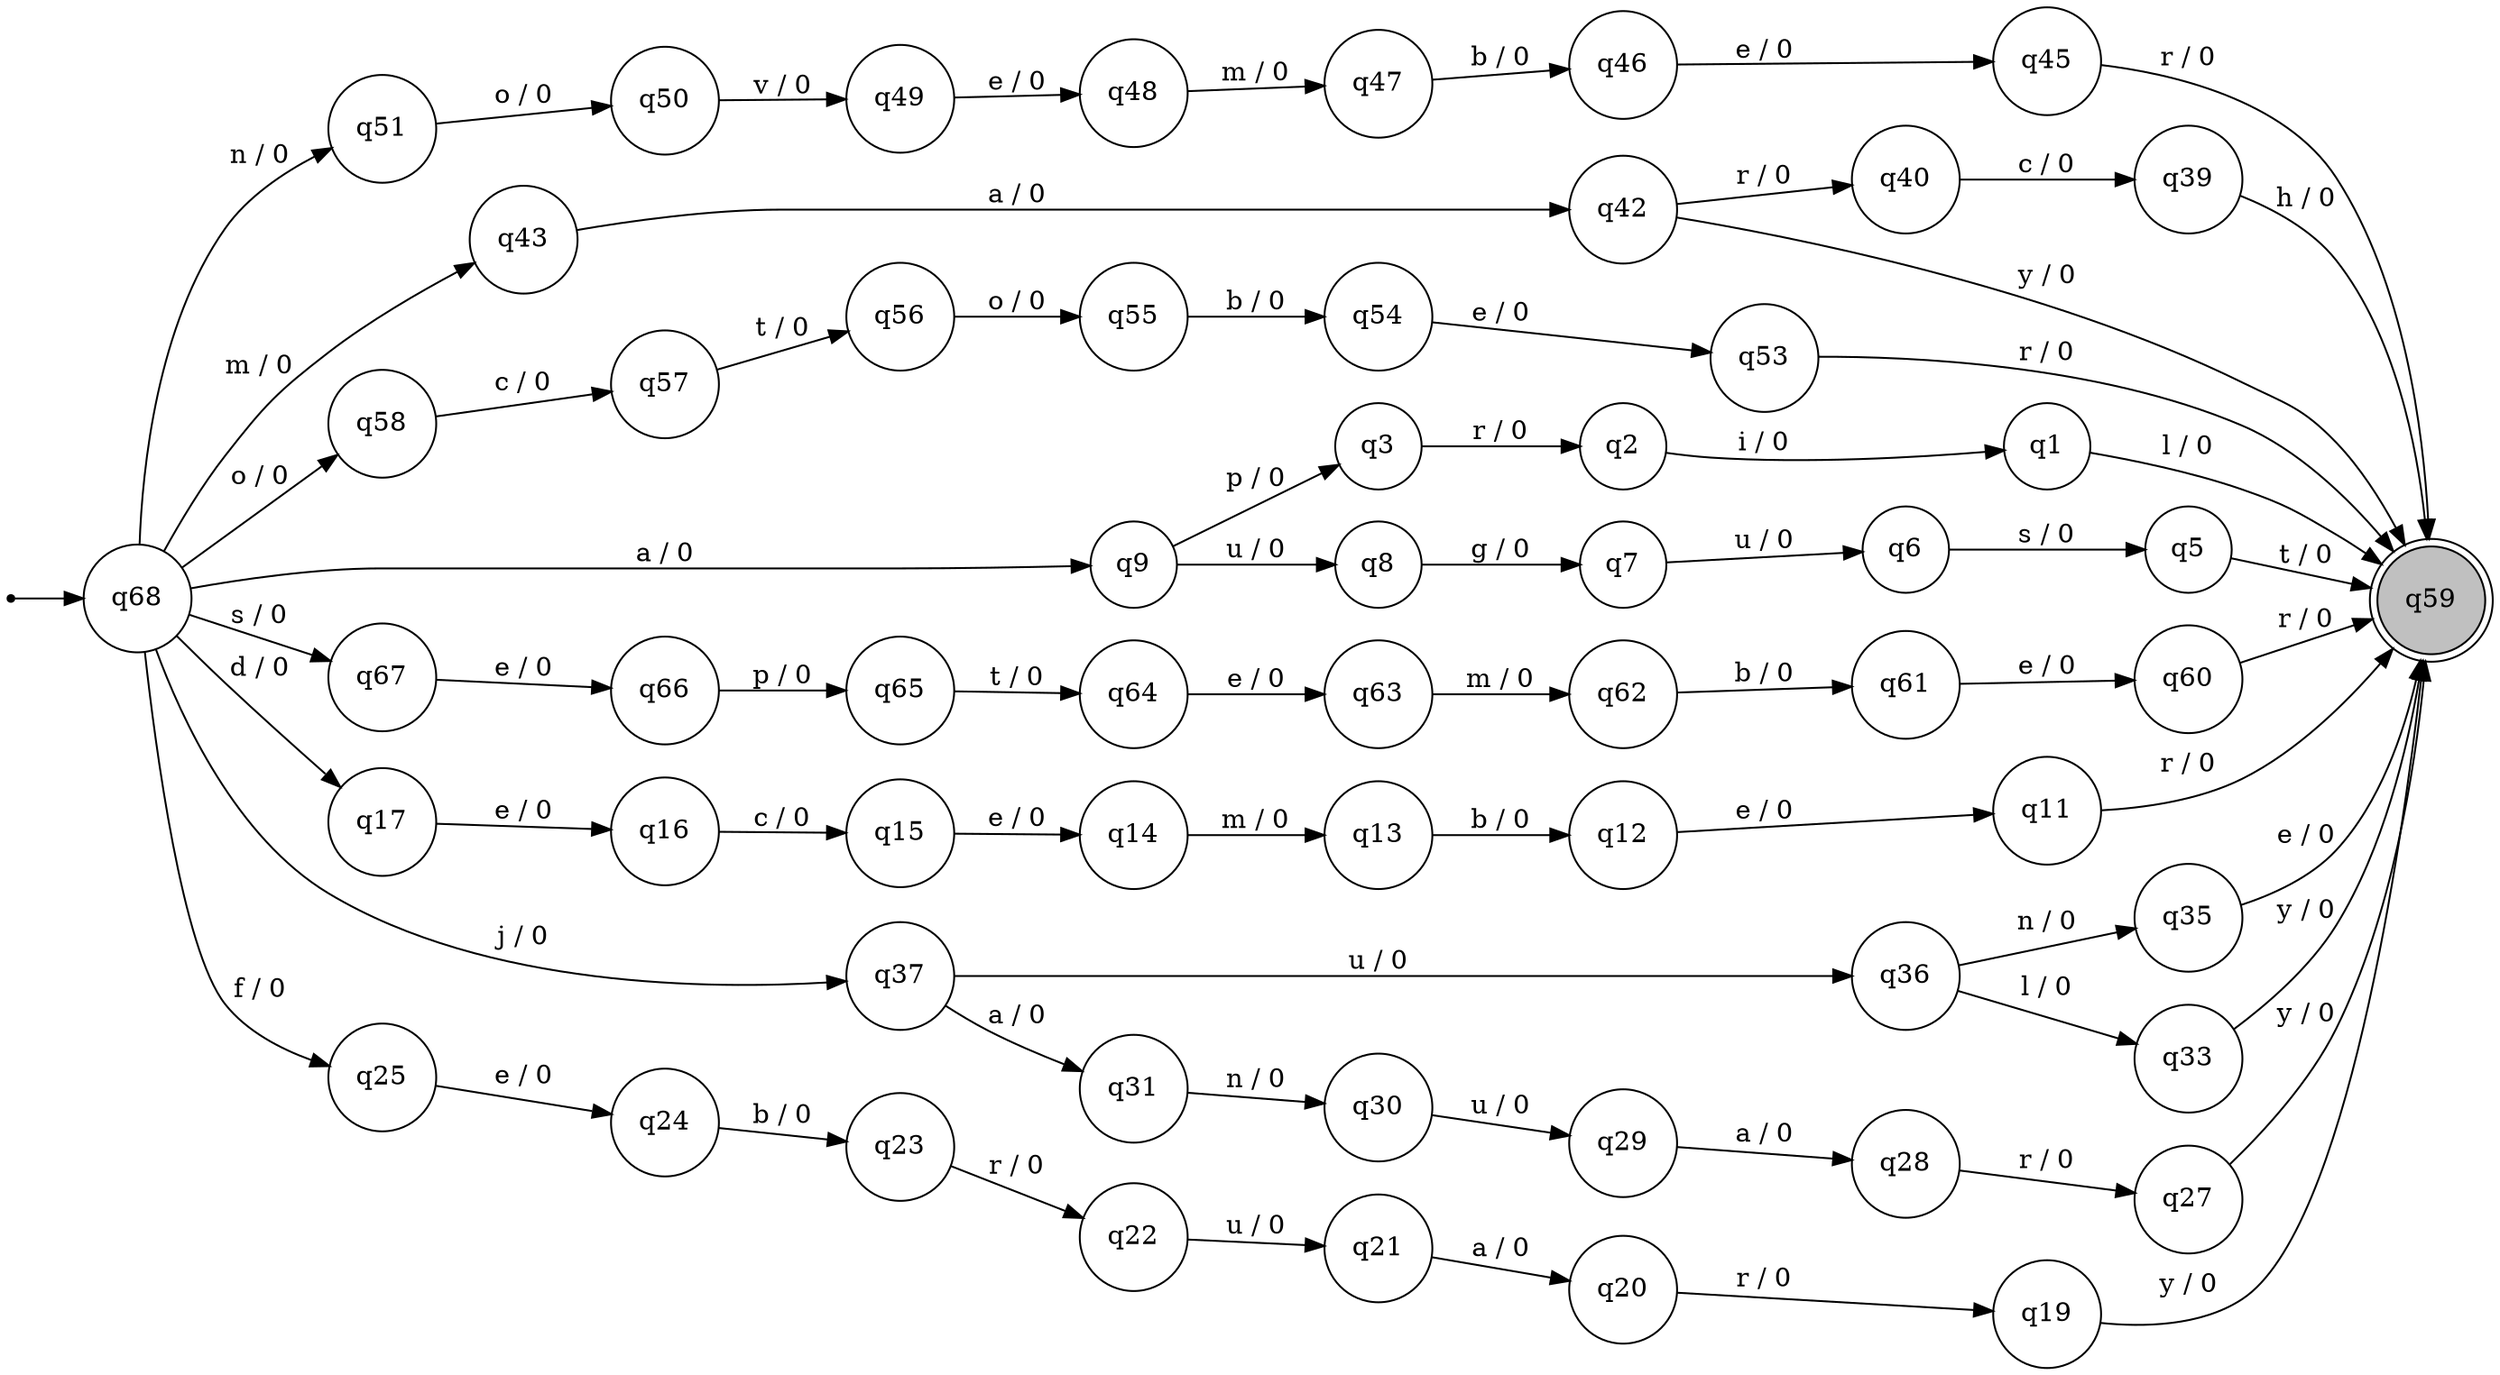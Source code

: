 digraph G {
rankdir=LR;
charset="utf8";
node [shape=circle];
ini [shape=point];
ini -> q68;
	q68 [label="q68"];
	q62 [label="q62"];
	q57 [label="q57"];
	q55 [label="q55"];
	q61 [label="q61"];
	q53 [label="q53"];
	q51 [label="q51"];
	q65 [label="q65"];
	q54 [label="q54"];
	q50 [label="q50"];
	q43 [label="q43"];
	q42 [label="q42"];
	q56 [label="q56"];
	q48 [label="q48"];
	q45 [label="q45"];
	q40 [label="q40"];
	q36 [label="q36"];
	q14 [label="q14"];
	q11 [label="q11"];
	q16 [label="q16"];
	q60 [label="q60"];
	q24 [label="q24"];
	q2 [label="q2"];
	q49 [label="q49"];
	q29 [label="q29"];
	q12 [label="q12"];
	q6 [label="q6"];
	q7 [label="q7"];
	q63 [label="q63"];
	q58 [label="q58"];
	q27 [label="q27"];
	q47 [label="q47"];
	q3 [label="q3"];
	q8 [label="q8"];
	q9 [label="q9"];
	q46 [label="q46"];
	q1 [label="q1"];
	q67 [label="q67"];
	q59 [label="q59"];
	q59 [shape=doublecircle];
	q59 [style=filled fillcolor=gray];
	q5 [label="q5"];
	q15 [label="q15"];
	q17 [label="q17"];
	q20 [label="q20"];
	q21 [label="q21"];
	q66 [label="q66"];
	q37 [label="q37"];
	q35 [label="q35"];
	q22 [label="q22"];
	q39 [label="q39"];
	q23 [label="q23"];
	q31 [label="q31"];
	q25 [label="q25"];
	q64 [label="q64"];
	q28 [label="q28"];
	q30 [label="q30"];
	q13 [label="q13"];
	q19 [label="q19"];
	q33 [label="q33"];
	q68 -> q9 [label="a / 0"];
	q68 -> q51 [label="n / 0"];
	q68 -> q17 [label="d / 0"];
	q68 -> q25 [label="f / 0"];
	q68 -> q67 [label="s / 0"];
	q68 -> q37 [label="j / 0"];
	q68 -> q43 [label="m / 0"];
	q68 -> q58 [label="o / 0"];
	q62 -> q61 [label="b / 0"];
	q57 -> q56 [label="t / 0"];
	q55 -> q54 [label="b / 0"];
	q61 -> q60 [label="e / 0"];
	q53 -> q59 [label="r / 0"];
	q51 -> q50 [label="o / 0"];
	q65 -> q64 [label="t / 0"];
	q54 -> q53 [label="e / 0"];
	q50 -> q49 [label="v / 0"];
	q43 -> q42 [label="a / 0"];
	q42 -> q40 [label="r / 0"];
	q42 -> q59 [label="y / 0"];
	q56 -> q55 [label="o / 0"];
	q48 -> q47 [label="m / 0"];
	q45 -> q59 [label="r / 0"];
	q40 -> q39 [label="c / 0"];
	q36 -> q33 [label="l / 0"];
	q36 -> q35 [label="n / 0"];
	q14 -> q13 [label="m / 0"];
	q11 -> q59 [label="r / 0"];
	q16 -> q15 [label="c / 0"];
	q60 -> q59 [label="r / 0"];
	q24 -> q23 [label="b / 0"];
	q2 -> q1 [label="i / 0"];
	q49 -> q48 [label="e / 0"];
	q29 -> q28 [label="a / 0"];
	q12 -> q11 [label="e / 0"];
	q6 -> q5 [label="s / 0"];
	q7 -> q6 [label="u / 0"];
	q63 -> q62 [label="m / 0"];
	q58 -> q57 [label="c / 0"];
	q27 -> q59 [label="y / 0"];
	q47 -> q46 [label="b / 0"];
	q3 -> q2 [label="r / 0"];
	q8 -> q7 [label="g / 0"];
	q9 -> q3 [label="p / 0"];
	q9 -> q8 [label="u / 0"];
	q46 -> q45 [label="e / 0"];
	q1 -> q59 [label="l / 0"];
	q67 -> q66 [label="e / 0"];
	q5 -> q59 [label="t / 0"];
	q15 -> q14 [label="e / 0"];
	q17 -> q16 [label="e / 0"];
	q20 -> q19 [label="r / 0"];
	q21 -> q20 [label="a / 0"];
	q66 -> q65 [label="p / 0"];
	q37 -> q31 [label="a / 0"];
	q37 -> q36 [label="u / 0"];
	q35 -> q59 [label="e / 0"];
	q22 -> q21 [label="u / 0"];
	q39 -> q59 [label="h / 0"];
	q23 -> q22 [label="r / 0"];
	q31 -> q30 [label="n / 0"];
	q25 -> q24 [label="e / 0"];
	q64 -> q63 [label="e / 0"];
	q28 -> q27 [label="r / 0"];
	q30 -> q29 [label="u / 0"];
	q13 -> q12 [label="b / 0"];
	q19 -> q59 [label="y / 0"];
	q33 -> q59 [label="y / 0"];
}
